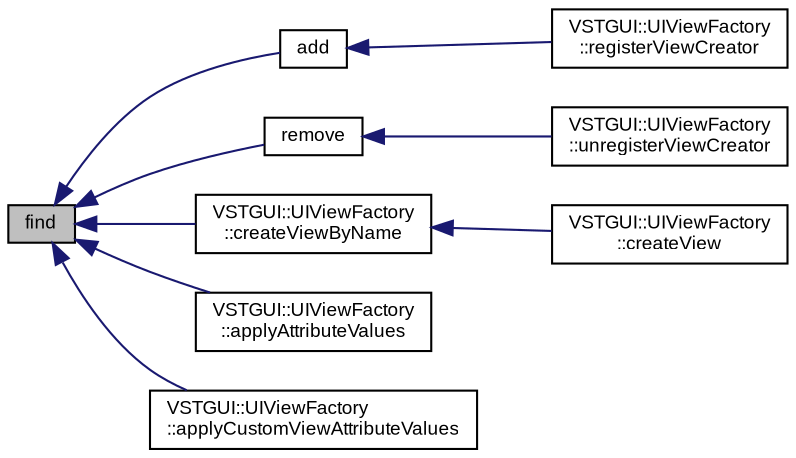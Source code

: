 digraph "find"
{
  bgcolor="transparent";
  edge [fontname="Arial",fontsize="9",labelfontname="Arial",labelfontsize="9"];
  node [fontname="Arial",fontsize="9",shape=record];
  rankdir="LR";
  Node1 [label="find",height=0.2,width=0.4,color="black", fillcolor="grey75", style="filled" fontcolor="black"];
  Node1 -> Node2 [dir="back",color="midnightblue",fontsize="9",style="solid",fontname="Arial"];
  Node2 [label="add",height=0.2,width=0.4,color="black",URL="$class_v_s_t_g_u_i_1_1_view_creator_registry.html#a9f4a0b760c500371115918d86140a394"];
  Node2 -> Node3 [dir="back",color="midnightblue",fontsize="9",style="solid",fontname="Arial"];
  Node3 [label="VSTGUI::UIViewFactory\l::registerViewCreator",height=0.2,width=0.4,color="black",URL="$class_v_s_t_g_u_i_1_1_u_i_view_factory.html#aa8bd27c0b05d0759c648959863ad3cef"];
  Node1 -> Node4 [dir="back",color="midnightblue",fontsize="9",style="solid",fontname="Arial"];
  Node4 [label="remove",height=0.2,width=0.4,color="black",URL="$class_v_s_t_g_u_i_1_1_view_creator_registry.html#a114fa17c3226ad1fce9d248fa54bf0e5"];
  Node4 -> Node5 [dir="back",color="midnightblue",fontsize="9",style="solid",fontname="Arial"];
  Node5 [label="VSTGUI::UIViewFactory\l::unregisterViewCreator",height=0.2,width=0.4,color="black",URL="$class_v_s_t_g_u_i_1_1_u_i_view_factory.html#a319fc52127401456b018e4174d221b5e"];
  Node1 -> Node6 [dir="back",color="midnightblue",fontsize="9",style="solid",fontname="Arial"];
  Node6 [label="VSTGUI::UIViewFactory\l::createViewByName",height=0.2,width=0.4,color="black",URL="$class_v_s_t_g_u_i_1_1_u_i_view_factory.html#a029774db62b9070edfcdd78068a31407"];
  Node6 -> Node7 [dir="back",color="midnightblue",fontsize="9",style="solid",fontname="Arial"];
  Node7 [label="VSTGUI::UIViewFactory\l::createView",height=0.2,width=0.4,color="black",URL="$class_v_s_t_g_u_i_1_1_u_i_view_factory.html#a14a05eaacca7a2254708dd9032c9a80f"];
  Node1 -> Node8 [dir="back",color="midnightblue",fontsize="9",style="solid",fontname="Arial"];
  Node8 [label="VSTGUI::UIViewFactory\l::applyAttributeValues",height=0.2,width=0.4,color="black",URL="$class_v_s_t_g_u_i_1_1_u_i_view_factory.html#a58bbe2c420f746ffce58fc206e7db5ff"];
  Node1 -> Node9 [dir="back",color="midnightblue",fontsize="9",style="solid",fontname="Arial"];
  Node9 [label="VSTGUI::UIViewFactory\l::applyCustomViewAttributeValues",height=0.2,width=0.4,color="black",URL="$class_v_s_t_g_u_i_1_1_u_i_view_factory.html#ab311dd687ea212eccd65b6237dc8eb61"];
}
